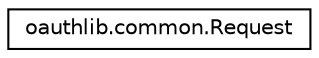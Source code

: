 digraph "Graphical Class Hierarchy"
{
 // LATEX_PDF_SIZE
  edge [fontname="Helvetica",fontsize="10",labelfontname="Helvetica",labelfontsize="10"];
  node [fontname="Helvetica",fontsize="10",shape=record];
  rankdir="LR";
  Node0 [label="oauthlib.common.Request",height=0.2,width=0.4,color="black", fillcolor="white", style="filled",URL="$classoauthlib_1_1common_1_1Request.html",tooltip=" "];
}
